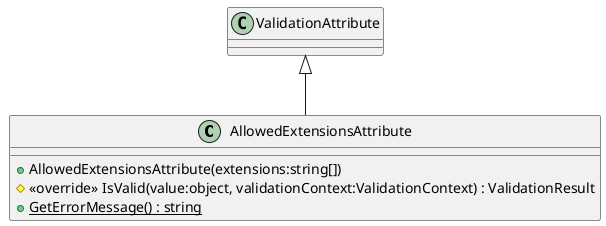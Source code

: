 @startuml
class AllowedExtensionsAttribute {
    + AllowedExtensionsAttribute(extensions:string[])
    # <<override>> IsValid(value:object, validationContext:ValidationContext) : ValidationResult
    + {static} GetErrorMessage() : string
}
ValidationAttribute <|-- AllowedExtensionsAttribute
@enduml
